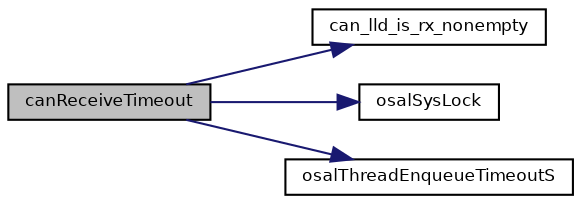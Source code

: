 digraph "canReceiveTimeout"
{
  bgcolor="transparent";
  edge [fontname="Helvetica",fontsize="8",labelfontname="Helvetica",labelfontsize="8"];
  node [fontname="Helvetica",fontsize="8",shape=record];
  rankdir="LR";
  Node27 [label="canReceiveTimeout",height=0.2,width=0.4,color="black", fillcolor="grey75", style="filled", fontcolor="black"];
  Node27 -> Node28 [color="midnightblue",fontsize="8",style="solid",fontname="Helvetica"];
  Node28 [label="can_lld_is_rx_nonempty",height=0.2,width=0.4,color="black",URL="$group___c_a_n.html#gae061807c8879157051859f1252494690",tooltip="Determines whether a frame has been received. "];
  Node27 -> Node29 [color="midnightblue",fontsize="8",style="solid",fontname="Helvetica"];
  Node29 [label="osalSysLock",height=0.2,width=0.4,color="black",URL="$group___o_s_a_l.html#ga0cb5e528b0114b4ca61c2eb65a0515fa",tooltip="Enters a critical zone from thread context. "];
  Node27 -> Node30 [color="midnightblue",fontsize="8",style="solid",fontname="Helvetica"];
  Node30 [label="osalThreadEnqueueTimeoutS",height=0.2,width=0.4,color="black",URL="$group___o_s_a_l.html#ga04971ea0e1c6201d0ea73920520d9f2b",tooltip="Enqueues the caller thread. "];
}
